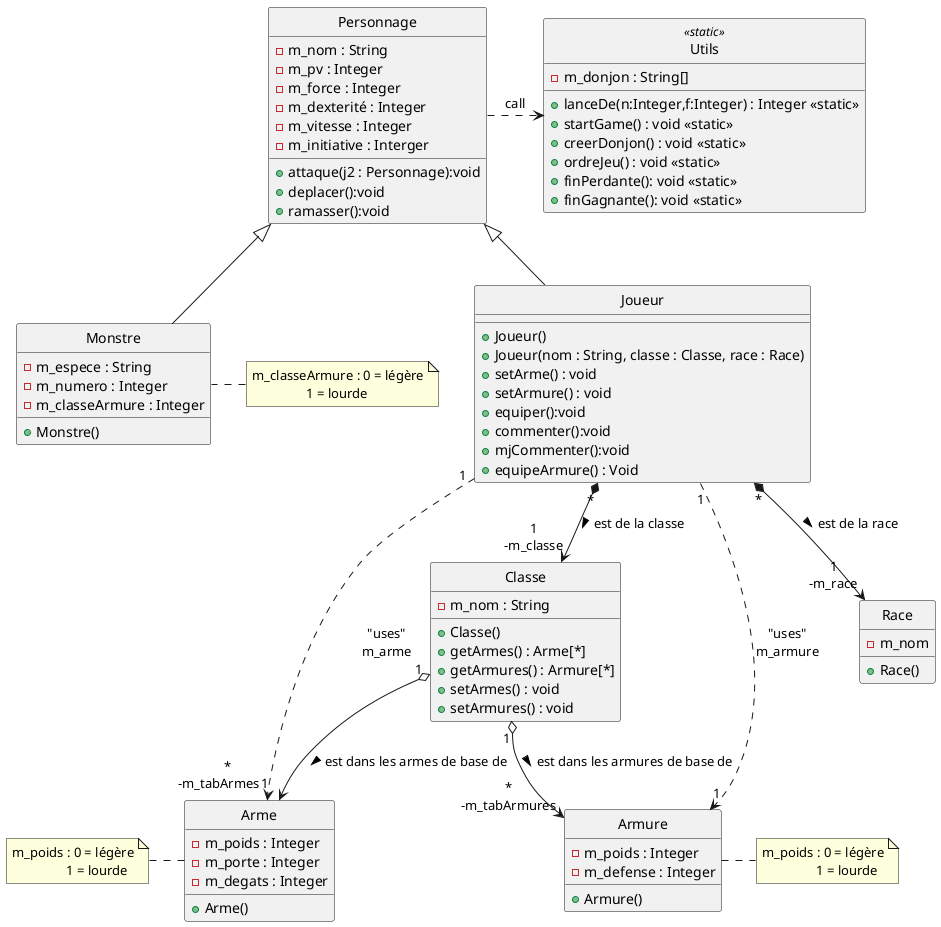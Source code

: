  @startuml
'https://plantuml.com/class-diagram
skinparam style strictuml

class Arme{
    +Arme()
    -m_poids : Integer
    -m_porte : Integer
    -m_degats : Integer
}

note left of Arme
m_poids : 0 = légère
                 1 = lourde
end note

class Armure{
    +Armure()
    -m_poids : Integer
    -m_defense : Integer
}

note right of Armure
m_poids : 0 = légère
                 1 = lourde
end note

class Personnage{
    -m_nom : String
    -m_pv : Integer
    -m_force : Integer
    -m_dexterité : Integer
    -m_vitesse : Integer
    -m_initiative : Interger
    +attaque(j2 : Personnage):void
    +deplacer():void
    +ramasser():void
}

class Joueur{
    +Joueur()
    +Joueur(nom : String, classe : Classe, race : Race)
    +setArme() : void
    +setArmure() : void
    +equiper():void
    +commenter():void
    +mjCommenter():void
    +equipeArmure() : Void
}

class Monstre {
    +Monstre()
    -m_espece : String
    -m_numero : Integer
    -m_classeArmure : Integer
}

note left of Monstre
m_classeArmure : 0 = légère
                 1 = lourde
end note

class Classe {
    +Classe()
    -m_nom : String
    +getArmes() : Arme[*]
    +getArmures() : Armure[*]
    +setArmes() : void
    +setArmures() : void
}

class Race{
    +Race()
    -m_nom
}

class Utils <<static>>{
    -m_donjon : String[]
    +lanceDe(n:Integer,f:Integer) : Integer <<static>>
    +startGame() : void <<static>>
    +creerDonjon() : void <<static>>
    +ordreJeu() : void <<static>>
    +finPerdante(): void <<static>>
    +finGagnante(): void <<static>>
}

Personnage <|-- Joueur
Personnage <|-- Monstre
Joueur "*" *--> "1\n-m_classe" Classe :  est de la classe >
Classe "1" o--> "*\n-m_tabArmes     " Arme :  est dans les armes de base de >
Classe "1" o--> "*\n-m_tabArmures" Armure :  est dans les armures de base de >
Personnage .> Utils : "«call»"
Joueur "*" *--> "1\n-m_race" Race :  est de la race >
Joueur "1" .> "1" Arme : "uses"\nm_arme
Joueur "1" .> "1" Armure : "uses"\nm_armure

@enduml